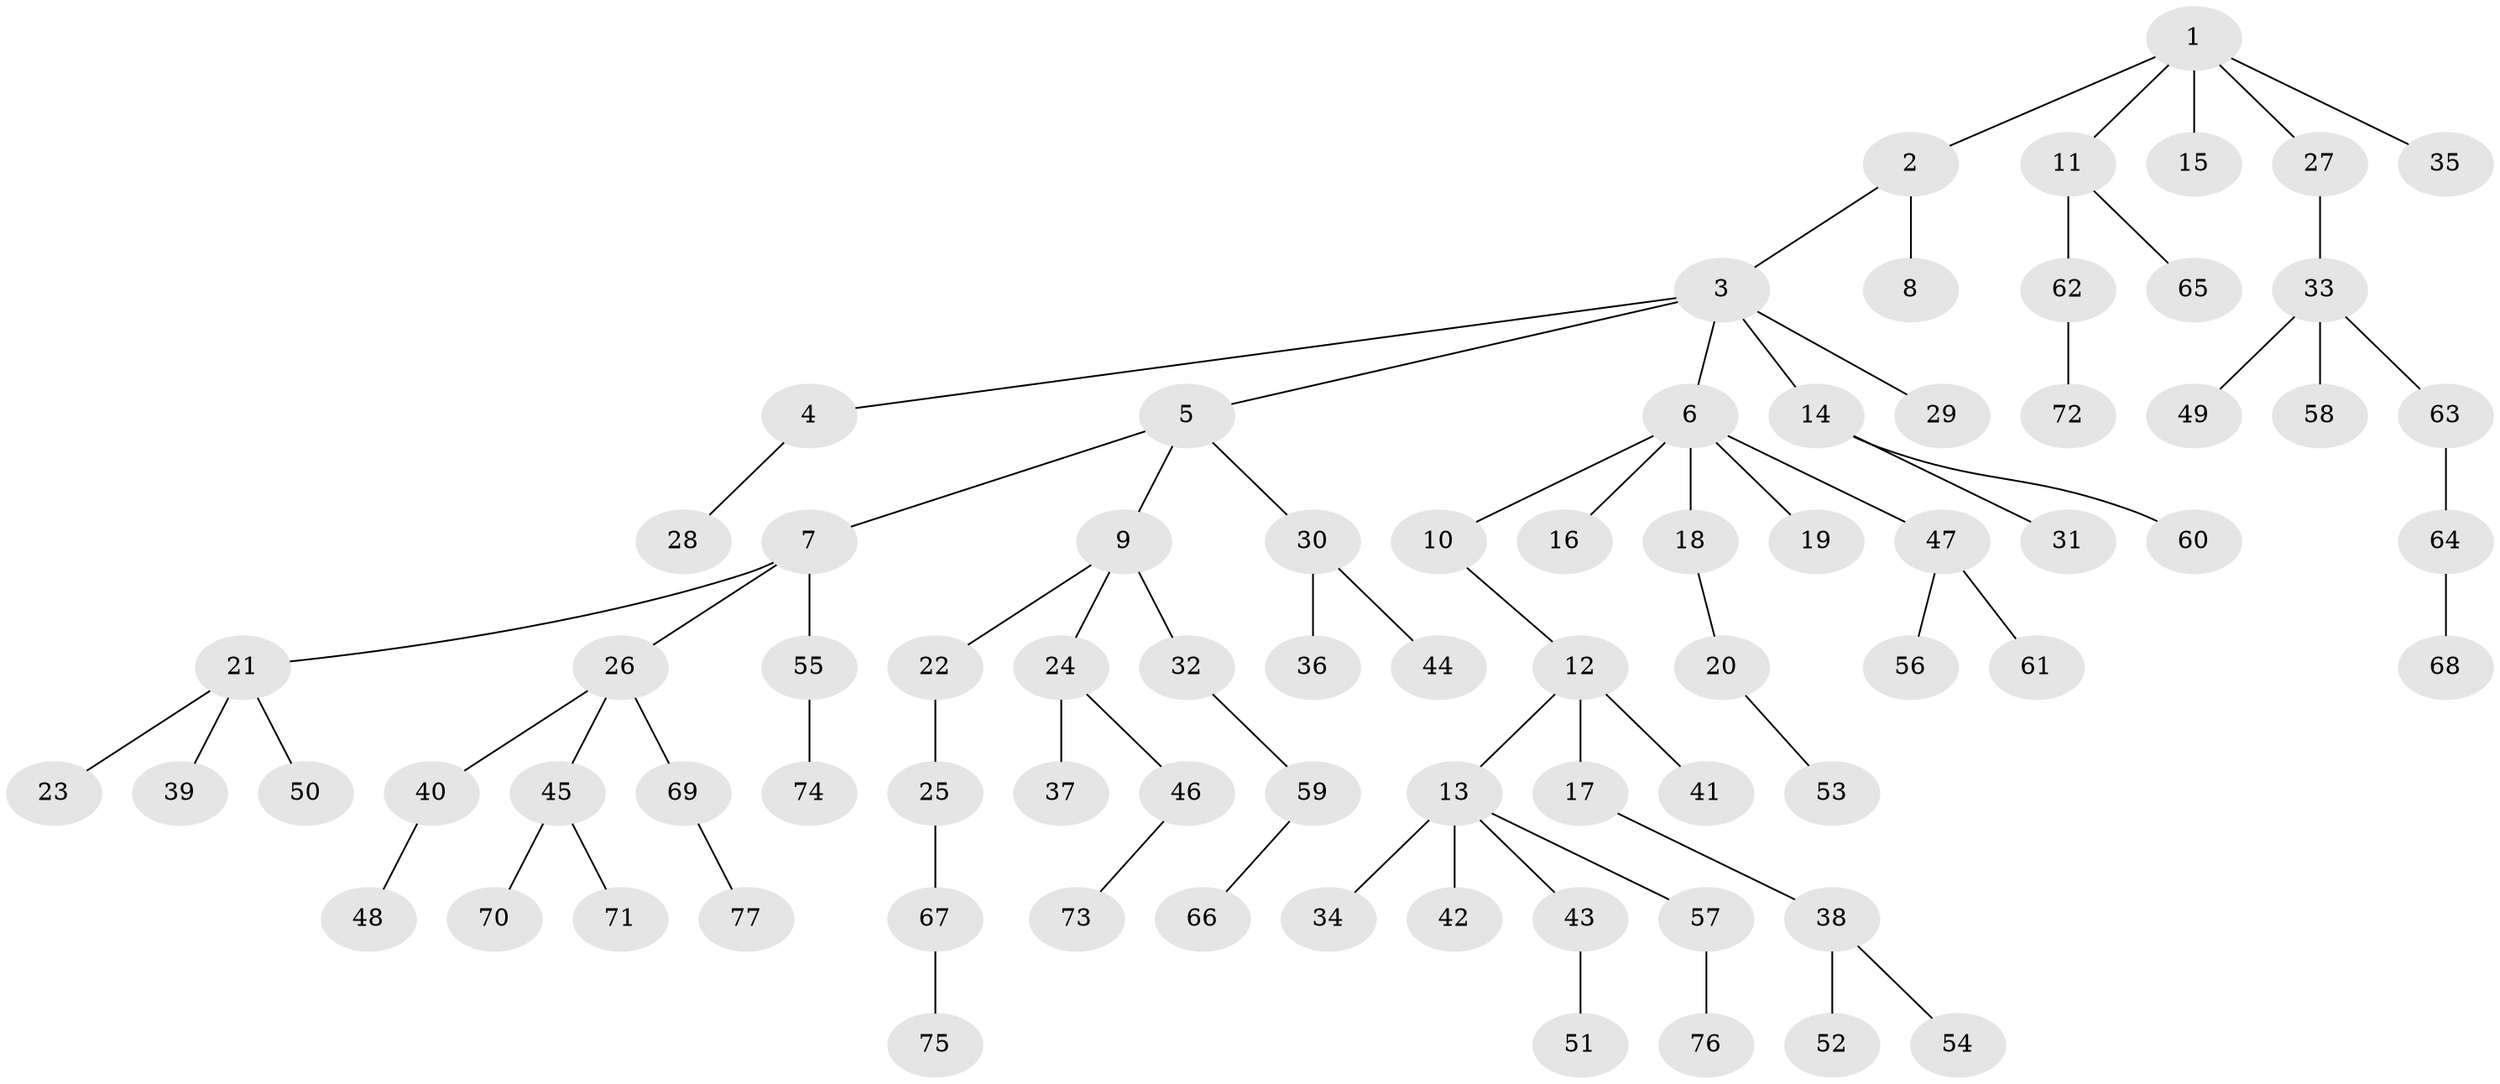 // Generated by graph-tools (version 1.1) at 2025/36/03/09/25 02:36:38]
// undirected, 77 vertices, 76 edges
graph export_dot {
graph [start="1"]
  node [color=gray90,style=filled];
  1;
  2;
  3;
  4;
  5;
  6;
  7;
  8;
  9;
  10;
  11;
  12;
  13;
  14;
  15;
  16;
  17;
  18;
  19;
  20;
  21;
  22;
  23;
  24;
  25;
  26;
  27;
  28;
  29;
  30;
  31;
  32;
  33;
  34;
  35;
  36;
  37;
  38;
  39;
  40;
  41;
  42;
  43;
  44;
  45;
  46;
  47;
  48;
  49;
  50;
  51;
  52;
  53;
  54;
  55;
  56;
  57;
  58;
  59;
  60;
  61;
  62;
  63;
  64;
  65;
  66;
  67;
  68;
  69;
  70;
  71;
  72;
  73;
  74;
  75;
  76;
  77;
  1 -- 2;
  1 -- 11;
  1 -- 15;
  1 -- 27;
  1 -- 35;
  2 -- 3;
  2 -- 8;
  3 -- 4;
  3 -- 5;
  3 -- 6;
  3 -- 14;
  3 -- 29;
  4 -- 28;
  5 -- 7;
  5 -- 9;
  5 -- 30;
  6 -- 10;
  6 -- 16;
  6 -- 18;
  6 -- 19;
  6 -- 47;
  7 -- 21;
  7 -- 26;
  7 -- 55;
  9 -- 22;
  9 -- 24;
  9 -- 32;
  10 -- 12;
  11 -- 62;
  11 -- 65;
  12 -- 13;
  12 -- 17;
  12 -- 41;
  13 -- 34;
  13 -- 42;
  13 -- 43;
  13 -- 57;
  14 -- 31;
  14 -- 60;
  17 -- 38;
  18 -- 20;
  20 -- 53;
  21 -- 23;
  21 -- 39;
  21 -- 50;
  22 -- 25;
  24 -- 37;
  24 -- 46;
  25 -- 67;
  26 -- 40;
  26 -- 45;
  26 -- 69;
  27 -- 33;
  30 -- 36;
  30 -- 44;
  32 -- 59;
  33 -- 49;
  33 -- 58;
  33 -- 63;
  38 -- 52;
  38 -- 54;
  40 -- 48;
  43 -- 51;
  45 -- 70;
  45 -- 71;
  46 -- 73;
  47 -- 56;
  47 -- 61;
  55 -- 74;
  57 -- 76;
  59 -- 66;
  62 -- 72;
  63 -- 64;
  64 -- 68;
  67 -- 75;
  69 -- 77;
}
